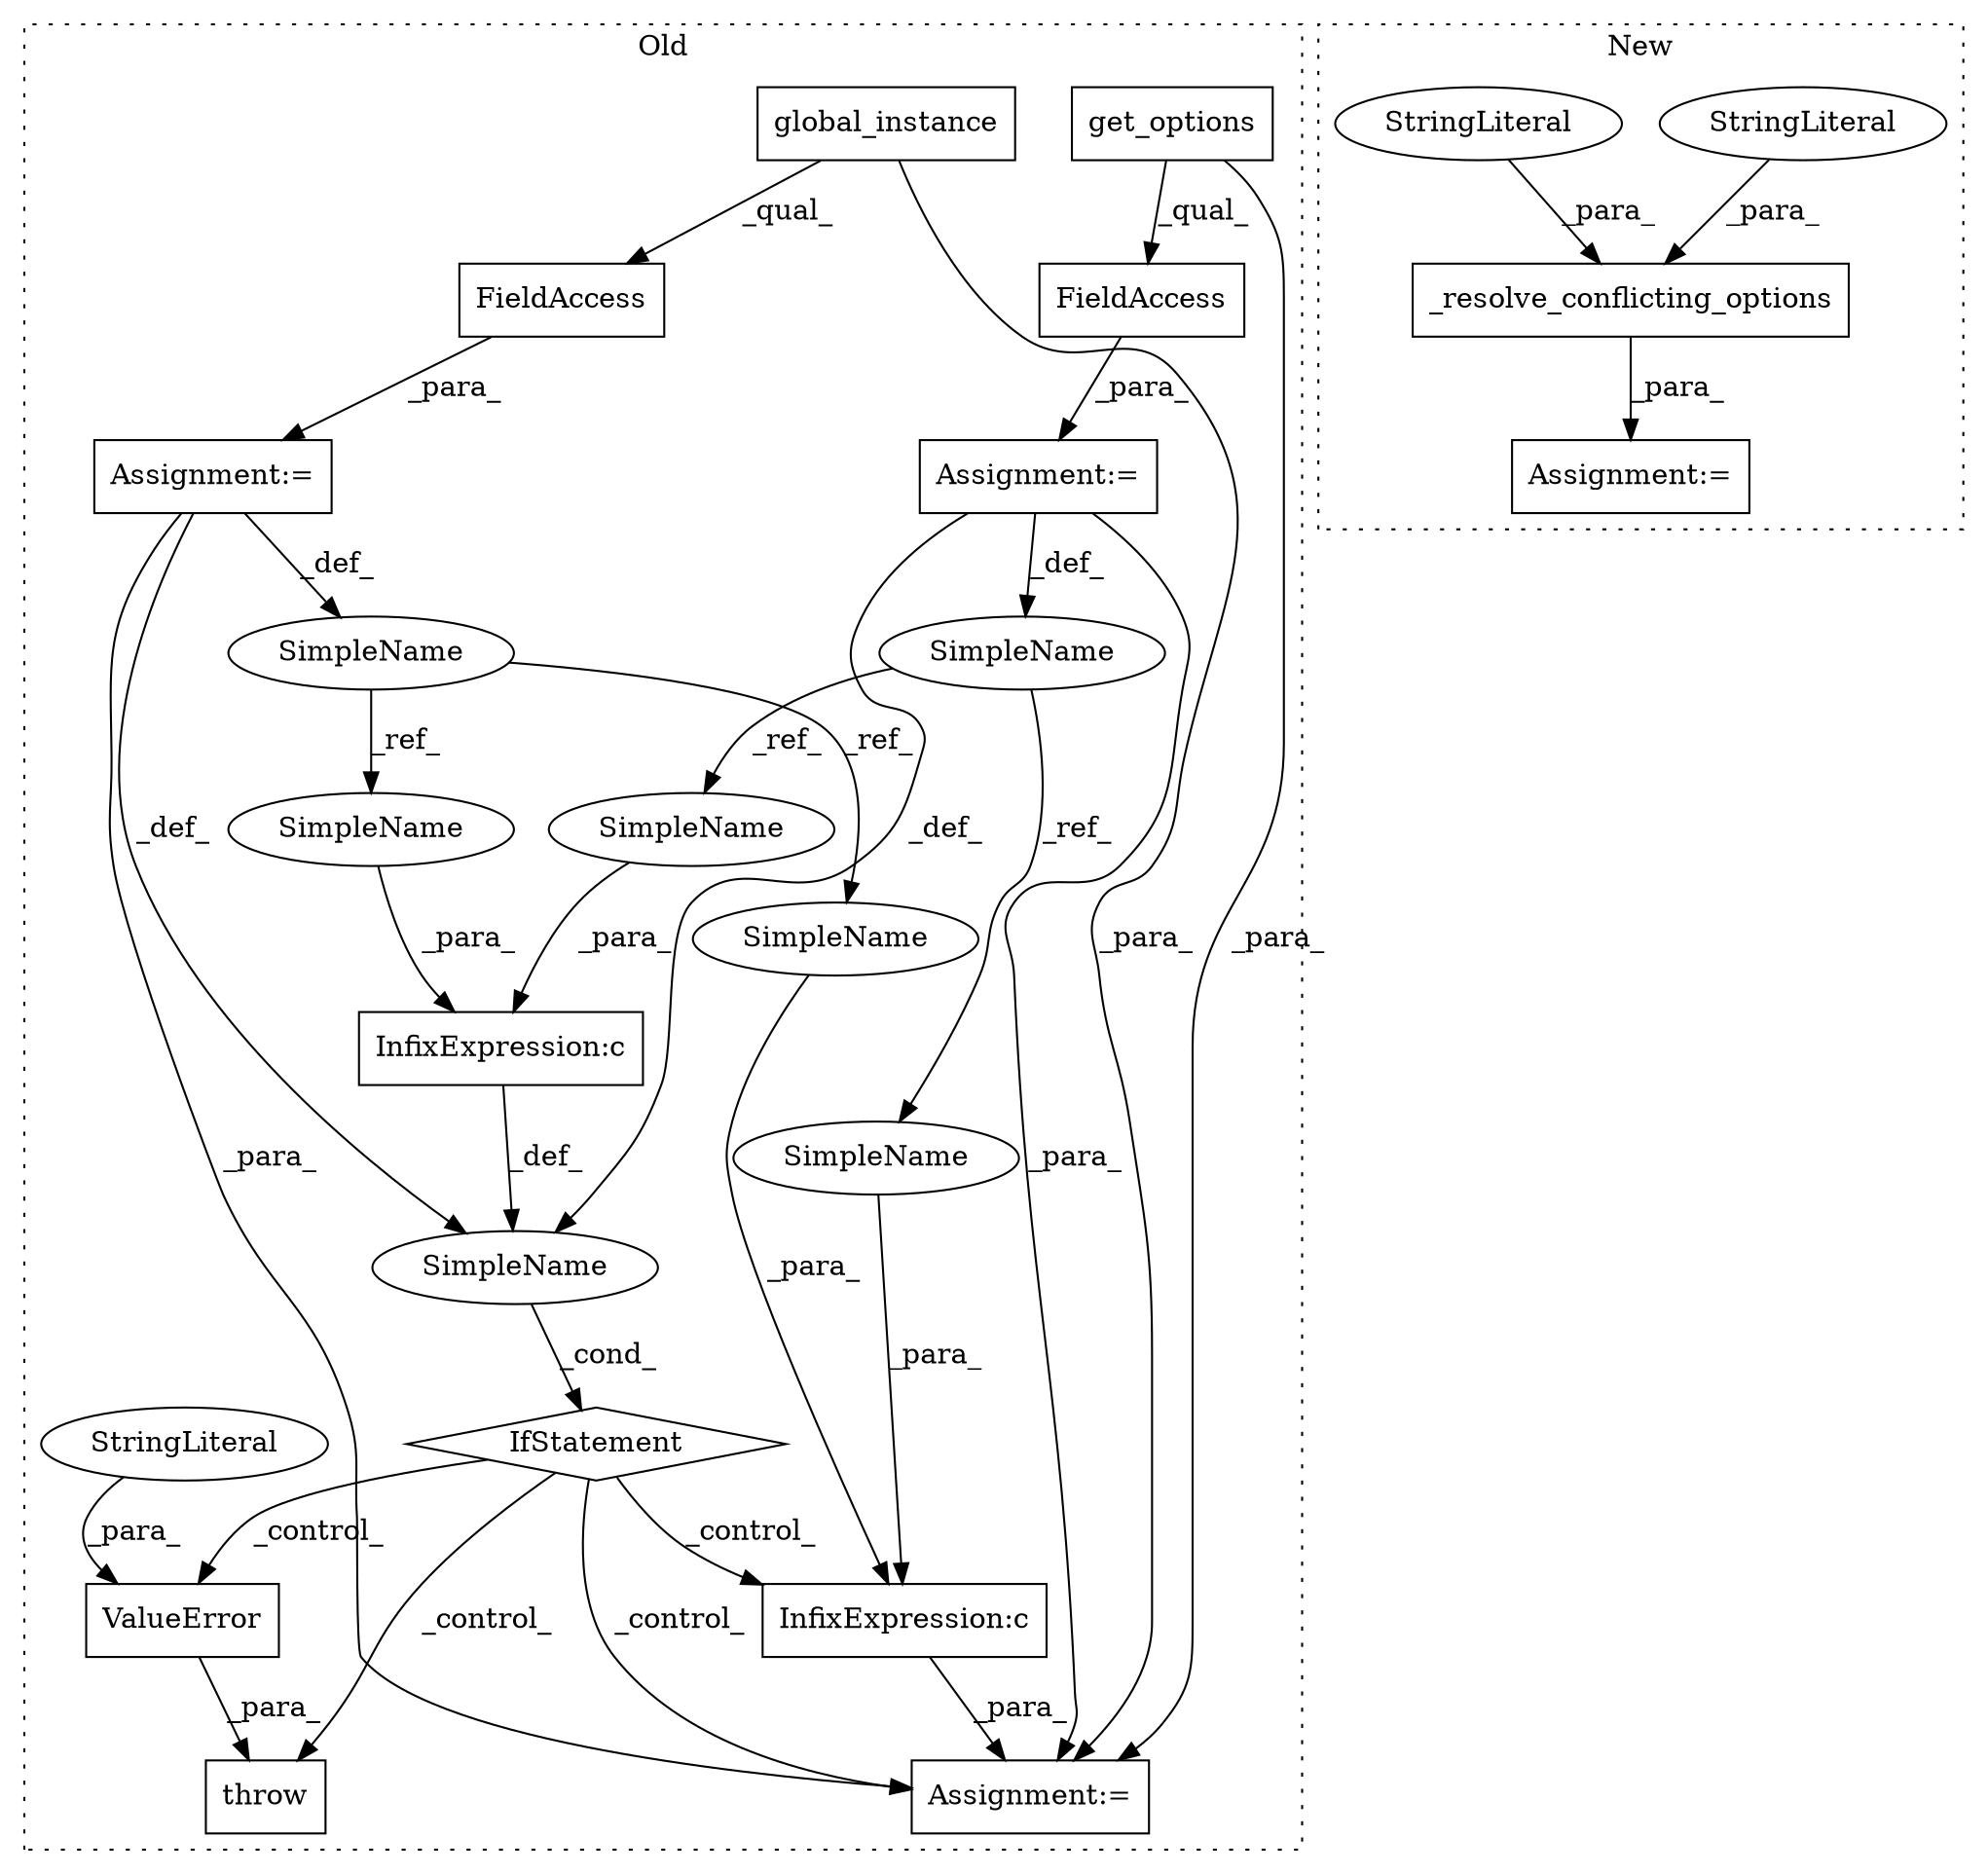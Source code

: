 digraph G {
subgraph cluster0 {
1 [label="get_options" a="32" s="4158" l="13" shape="box"];
5 [label="FieldAccess" a="22" s="4153" l="32" shape="box"];
6 [label="InfixExpression:c" a="27" s="4276" l="4" shape="box"];
7 [label="SimpleName" a="42" s="4141" l="11" shape="ellipse"];
8 [label="InfixExpression:c" a="27" s="4576" l="4" shape="box"];
9 [label="SimpleName" a="42" s="" l="" shape="ellipse"];
10 [label="throw" a="53" s="4306" l="6" shape="box"];
11 [label="global_instance" a="32" s="4217" l="17" shape="box"];
12 [label="FieldAccess" a="22" s="4208" l="47" shape="box"];
13 [label="IfStatement" a="25" s="4261,4296" l="4,2" shape="diamond"];
14 [label="ValueError" a="32" s="4312,4544" l="11,1" shape="box"];
15 [label="SimpleName" a="42" s="4191" l="16" shape="ellipse"];
16 [label="Assignment:=" a="7" s="4207" l="1" shape="box"];
17 [label="Assignment:=" a="7" s="4152" l="1" shape="box"];
19 [label="Assignment:=" a="7" s="4563" l="1" shape="box"];
20 [label="StringLiteral" a="45" s="4323" l="221" shape="ellipse"];
21 [label="SimpleName" a="42" s="4280" l="16" shape="ellipse"];
22 [label="SimpleName" a="42" s="4580" l="16" shape="ellipse"];
23 [label="SimpleName" a="42" s="4265" l="11" shape="ellipse"];
24 [label="SimpleName" a="42" s="4565" l="11" shape="ellipse"];
label = "Old";
style="dotted";
}
subgraph cluster1 {
2 [label="_resolve_conflicting_options" a="32" s="4576,4629" l="29,1" shape="box"];
3 [label="StringLiteral" a="45" s="4621" l="8" shape="ellipse"];
4 [label="StringLiteral" a="45" s="4605" l="15" shape="ellipse"];
18 [label="Assignment:=" a="7" s="4570" l="1" shape="box"];
label = "New";
style="dotted";
}
1 -> 5 [label="_qual_"];
1 -> 19 [label="_para_"];
2 -> 18 [label="_para_"];
3 -> 2 [label="_para_"];
4 -> 2 [label="_para_"];
5 -> 17 [label="_para_"];
6 -> 9 [label="_def_"];
7 -> 24 [label="_ref_"];
7 -> 23 [label="_ref_"];
8 -> 19 [label="_para_"];
9 -> 13 [label="_cond_"];
11 -> 19 [label="_para_"];
11 -> 12 [label="_qual_"];
12 -> 16 [label="_para_"];
13 -> 14 [label="_control_"];
13 -> 10 [label="_control_"];
13 -> 19 [label="_control_"];
13 -> 8 [label="_control_"];
14 -> 10 [label="_para_"];
15 -> 22 [label="_ref_"];
15 -> 21 [label="_ref_"];
16 -> 9 [label="_def_"];
16 -> 19 [label="_para_"];
16 -> 15 [label="_def_"];
17 -> 7 [label="_def_"];
17 -> 19 [label="_para_"];
17 -> 9 [label="_def_"];
20 -> 14 [label="_para_"];
21 -> 6 [label="_para_"];
22 -> 8 [label="_para_"];
23 -> 6 [label="_para_"];
24 -> 8 [label="_para_"];
}